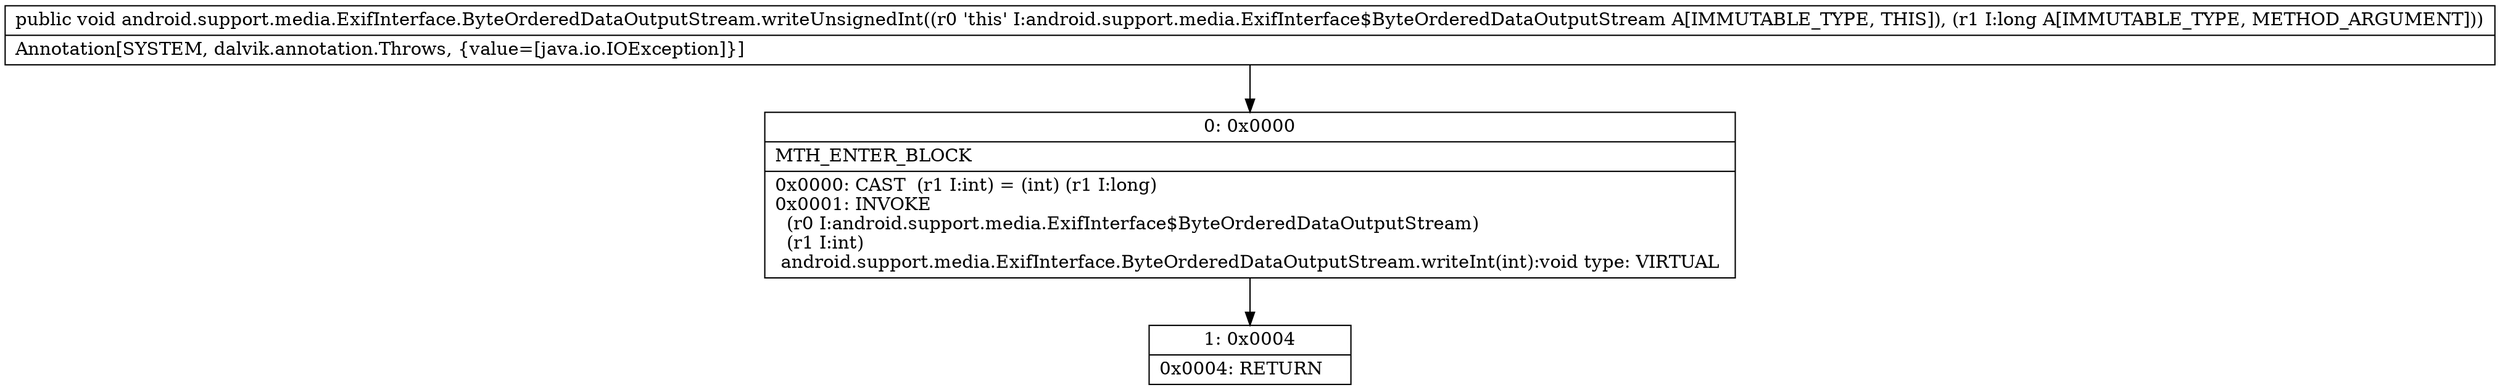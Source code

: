 digraph "CFG forandroid.support.media.ExifInterface.ByteOrderedDataOutputStream.writeUnsignedInt(J)V" {
Node_0 [shape=record,label="{0\:\ 0x0000|MTH_ENTER_BLOCK\l|0x0000: CAST  (r1 I:int) = (int) (r1 I:long) \l0x0001: INVOKE  \l  (r0 I:android.support.media.ExifInterface$ByteOrderedDataOutputStream)\l  (r1 I:int)\l android.support.media.ExifInterface.ByteOrderedDataOutputStream.writeInt(int):void type: VIRTUAL \l}"];
Node_1 [shape=record,label="{1\:\ 0x0004|0x0004: RETURN   \l}"];
MethodNode[shape=record,label="{public void android.support.media.ExifInterface.ByteOrderedDataOutputStream.writeUnsignedInt((r0 'this' I:android.support.media.ExifInterface$ByteOrderedDataOutputStream A[IMMUTABLE_TYPE, THIS]), (r1 I:long A[IMMUTABLE_TYPE, METHOD_ARGUMENT]))  | Annotation[SYSTEM, dalvik.annotation.Throws, \{value=[java.io.IOException]\}]\l}"];
MethodNode -> Node_0;
Node_0 -> Node_1;
}

